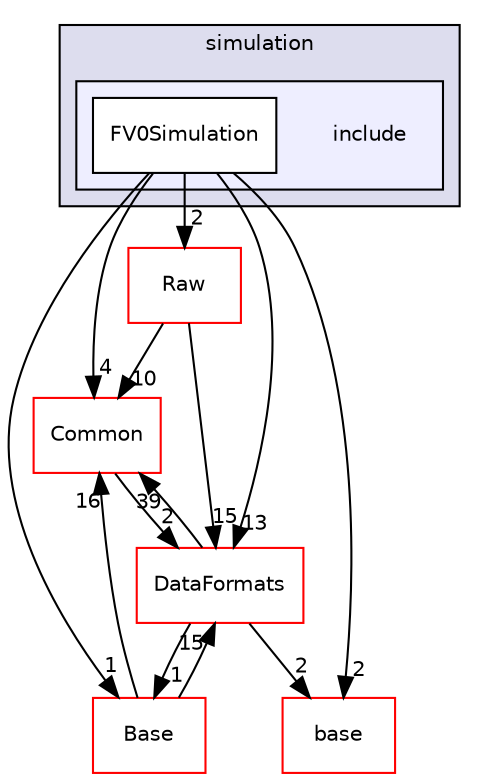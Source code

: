 digraph "/home/travis/build/AliceO2Group/AliceO2/Detectors/FIT/FV0/simulation/include" {
  bgcolor=transparent;
  compound=true
  node [ fontsize="10", fontname="Helvetica"];
  edge [ labelfontsize="10", labelfontname="Helvetica"];
  subgraph clusterdir_983acab3c3c5bf8a33c0d17787e8e0cc {
    graph [ bgcolor="#ddddee", pencolor="black", label="simulation" fontname="Helvetica", fontsize="10", URL="dir_983acab3c3c5bf8a33c0d17787e8e0cc.html"]
  subgraph clusterdir_c0c6630fad4b46739bc70a378b9fe86d {
    graph [ bgcolor="#eeeeff", pencolor="black", label="" URL="dir_c0c6630fad4b46739bc70a378b9fe86d.html"];
    dir_c0c6630fad4b46739bc70a378b9fe86d [shape=plaintext label="include"];
    dir_21284b5cb535dc1f8dc976c6228f388e [shape=box label="FV0Simulation" color="black" fillcolor="white" style="filled" URL="dir_21284b5cb535dc1f8dc976c6228f388e.html"];
  }
  }
  dir_4ab6b4cc6a7edbff49100e9123df213f [shape=box label="Common" color="red" URL="dir_4ab6b4cc6a7edbff49100e9123df213f.html"];
  dir_37c90836491b695b472bf98d1be8336b [shape=box label="Base" color="red" URL="dir_37c90836491b695b472bf98d1be8336b.html"];
  dir_33a453ce68726fac67bcc8248d4ab430 [shape=box label="base" color="red" URL="dir_33a453ce68726fac67bcc8248d4ab430.html"];
  dir_26637d1bd82229bc9ed97f7e706be743 [shape=box label="Raw" color="red" URL="dir_26637d1bd82229bc9ed97f7e706be743.html"];
  dir_2171f7ec022c5423887b07c69b2f5b48 [shape=box label="DataFormats" color="red" URL="dir_2171f7ec022c5423887b07c69b2f5b48.html"];
  dir_4ab6b4cc6a7edbff49100e9123df213f->dir_2171f7ec022c5423887b07c69b2f5b48 [headlabel="2", labeldistance=1.5 headhref="dir_000035_000088.html"];
  dir_37c90836491b695b472bf98d1be8336b->dir_4ab6b4cc6a7edbff49100e9123df213f [headlabel="16", labeldistance=1.5 headhref="dir_000285_000035.html"];
  dir_37c90836491b695b472bf98d1be8336b->dir_2171f7ec022c5423887b07c69b2f5b48 [headlabel="15", labeldistance=1.5 headhref="dir_000285_000088.html"];
  dir_21284b5cb535dc1f8dc976c6228f388e->dir_4ab6b4cc6a7edbff49100e9123df213f [headlabel="4", labeldistance=1.5 headhref="dir_000303_000035.html"];
  dir_21284b5cb535dc1f8dc976c6228f388e->dir_37c90836491b695b472bf98d1be8336b [headlabel="1", labeldistance=1.5 headhref="dir_000303_000285.html"];
  dir_21284b5cb535dc1f8dc976c6228f388e->dir_33a453ce68726fac67bcc8248d4ab430 [headlabel="2", labeldistance=1.5 headhref="dir_000303_000180.html"];
  dir_21284b5cb535dc1f8dc976c6228f388e->dir_26637d1bd82229bc9ed97f7e706be743 [headlabel="2", labeldistance=1.5 headhref="dir_000303_000625.html"];
  dir_21284b5cb535dc1f8dc976c6228f388e->dir_2171f7ec022c5423887b07c69b2f5b48 [headlabel="13", labeldistance=1.5 headhref="dir_000303_000088.html"];
  dir_26637d1bd82229bc9ed97f7e706be743->dir_4ab6b4cc6a7edbff49100e9123df213f [headlabel="10", labeldistance=1.5 headhref="dir_000625_000035.html"];
  dir_26637d1bd82229bc9ed97f7e706be743->dir_2171f7ec022c5423887b07c69b2f5b48 [headlabel="15", labeldistance=1.5 headhref="dir_000625_000088.html"];
  dir_2171f7ec022c5423887b07c69b2f5b48->dir_4ab6b4cc6a7edbff49100e9123df213f [headlabel="39", labeldistance=1.5 headhref="dir_000088_000035.html"];
  dir_2171f7ec022c5423887b07c69b2f5b48->dir_37c90836491b695b472bf98d1be8336b [headlabel="1", labeldistance=1.5 headhref="dir_000088_000285.html"];
  dir_2171f7ec022c5423887b07c69b2f5b48->dir_33a453ce68726fac67bcc8248d4ab430 [headlabel="2", labeldistance=1.5 headhref="dir_000088_000180.html"];
}

